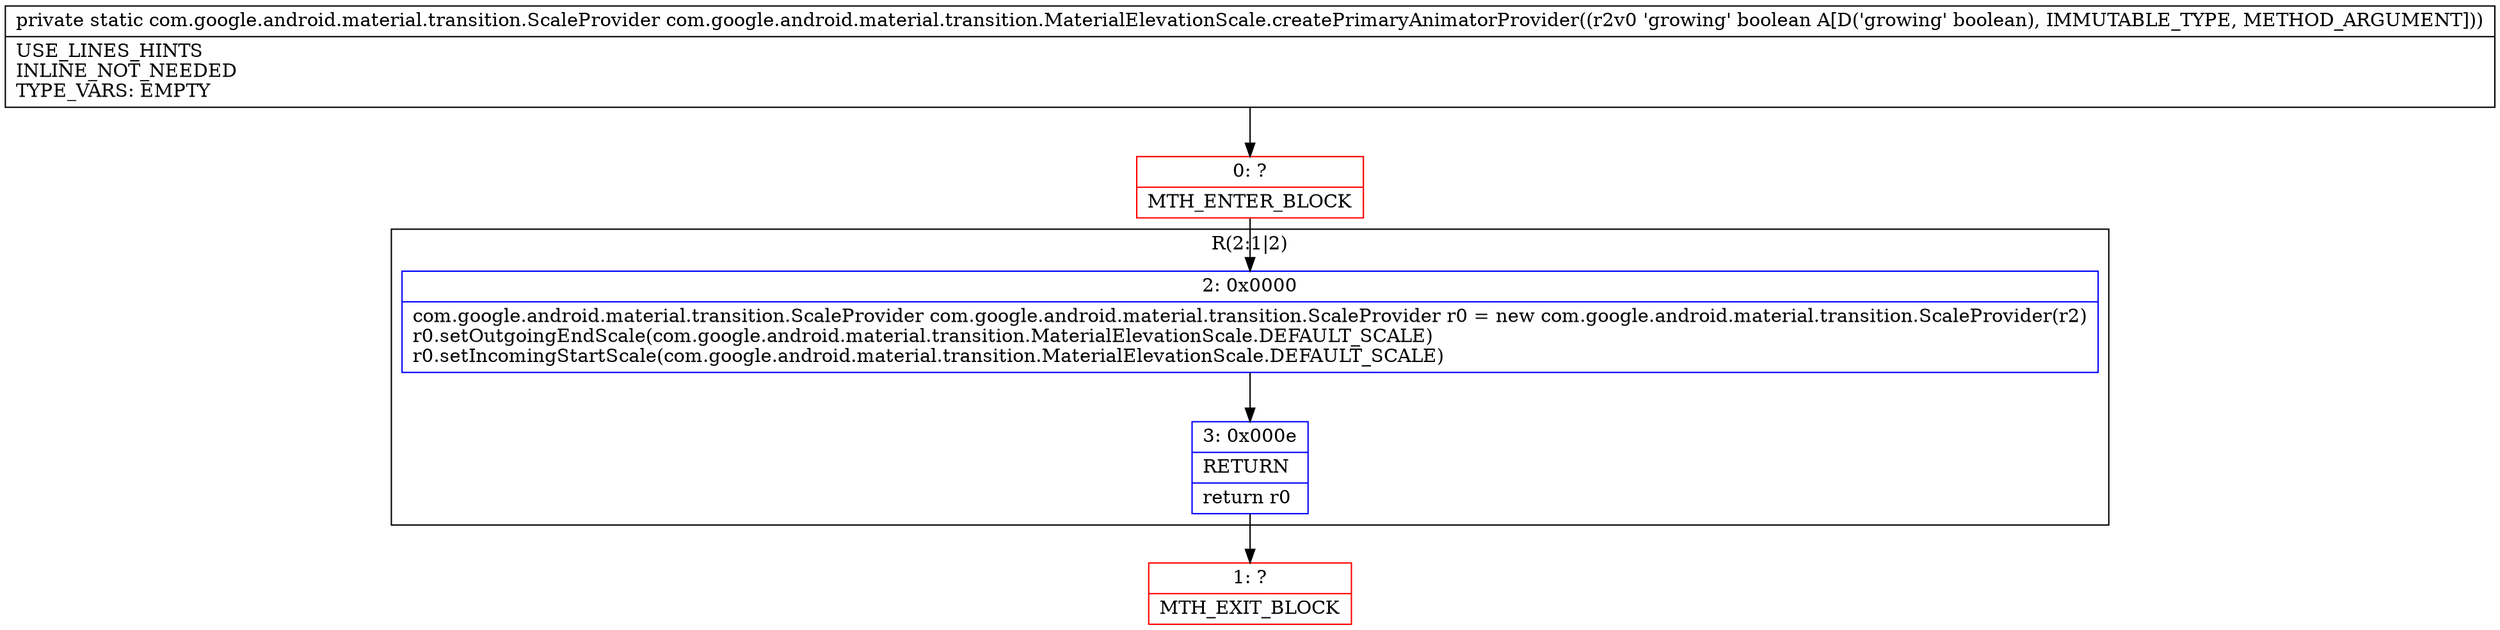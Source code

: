 digraph "CFG forcom.google.android.material.transition.MaterialElevationScale.createPrimaryAnimatorProvider(Z)Lcom\/google\/android\/material\/transition\/ScaleProvider;" {
subgraph cluster_Region_1075859098 {
label = "R(2:1|2)";
node [shape=record,color=blue];
Node_2 [shape=record,label="{2\:\ 0x0000|com.google.android.material.transition.ScaleProvider com.google.android.material.transition.ScaleProvider r0 = new com.google.android.material.transition.ScaleProvider(r2)\lr0.setOutgoingEndScale(com.google.android.material.transition.MaterialElevationScale.DEFAULT_SCALE)\lr0.setIncomingStartScale(com.google.android.material.transition.MaterialElevationScale.DEFAULT_SCALE)\l}"];
Node_3 [shape=record,label="{3\:\ 0x000e|RETURN\l|return r0\l}"];
}
Node_0 [shape=record,color=red,label="{0\:\ ?|MTH_ENTER_BLOCK\l}"];
Node_1 [shape=record,color=red,label="{1\:\ ?|MTH_EXIT_BLOCK\l}"];
MethodNode[shape=record,label="{private static com.google.android.material.transition.ScaleProvider com.google.android.material.transition.MaterialElevationScale.createPrimaryAnimatorProvider((r2v0 'growing' boolean A[D('growing' boolean), IMMUTABLE_TYPE, METHOD_ARGUMENT]))  | USE_LINES_HINTS\lINLINE_NOT_NEEDED\lTYPE_VARS: EMPTY\l}"];
MethodNode -> Node_0;Node_2 -> Node_3;
Node_3 -> Node_1;
Node_0 -> Node_2;
}

